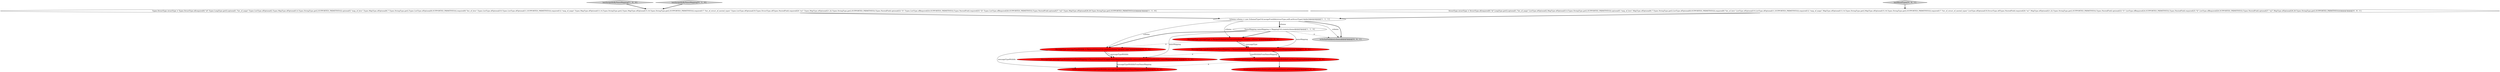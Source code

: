 digraph {
0 [style = filled, label = "testAssignIdsByNameMapping['1', '0', '0']", fillcolor = lightgray, shape = diamond image = "AAA0AAABBB1BBB"];
4 [style = filled, label = "Schema newSchema = ParquetSchemaUtil.convert(typeWithIdsFromNameMapping)@@@8@@@['1', '0', '0']", fillcolor = red, shape = ellipse image = "AAA1AAABBB1BBB"];
3 [style = filled, label = "MessageType messageType = ParquetSchemaUtil.convert(schema,\"complex_schema\")@@@6@@@['1', '0', '0']", fillcolor = red, shape = ellipse image = "AAA1AAABBB1BBB"];
2 [style = filled, label = "NameMapping nameMapping = MappingUtil.create(schema)@@@5@@@['1', '1', '0']", fillcolor = white, shape = ellipse image = "AAA0AAABBB1BBB"];
9 [style = filled, label = "Assert.assertEquals(messageTypeWithIds,messageTypeWithIdsFromNameMapping)@@@8@@@['0', '1', '0']", fillcolor = red, shape = ellipse image = "AAA1AAABBB2BBB"];
7 [style = filled, label = "Types.StructType structType = Types.StructType.of(required(0,\"id\",Types.LongType.get()),optional(1,\"list_of_maps\",Types.ListType.ofOptional(2,Types.MapType.ofOptional(3,4,Types.StringType.get(),SUPPORTED_PRIMITIVES))),optional(5,\"map_of_lists\",Types.MapType.ofOptional(6,7,Types.StringType.get(),Types.ListType.ofOptional(8,SUPPORTED_PRIMITIVES))),required(9,\"list_of_lists\",Types.ListType.ofOptional(10,Types.ListType.ofOptional(11,SUPPORTED_PRIMITIVES))),required(12,\"map_of_maps\",Types.MapType.ofOptional(13,14,Types.StringType.get(),Types.MapType.ofOptional(15,16,Types.StringType.get(),SUPPORTED_PRIMITIVES))),required(17,\"list_of_struct_of_nested_types\",Types.ListType.ofOptional(19,Types.StructType.of(Types.NestedField.required(20,\"m1\",Types.MapType.ofOptional(21,22,Types.StringType.get(),SUPPORTED_PRIMITIVES)),Types.NestedField.optional(23,\"l1\",Types.ListType.ofRequired(24,SUPPORTED_PRIMITIVES)),Types.NestedField.required(25,\"l2\",Types.ListType.ofRequired(26,SUPPORTED_PRIMITIVES)),Types.NestedField.optional(27,\"m2\",Types.MapType.ofOptional(28,29,Types.StringType.get(),SUPPORTED_PRIMITIVES))))))@@@3@@@['1', '1', '0']", fillcolor = white, shape = ellipse image = "AAA0AAABBB1BBB"];
6 [style = filled, label = "Schema schema = new Schema(TypeUtil.assignFreshIds(structType,null).asStructType().fields())@@@4@@@['1', '1', '1']", fillcolor = white, shape = ellipse image = "AAA0AAABBB1BBB"];
8 [style = filled, label = "MessageType messageTypeWithIds = ParquetSchemaUtil.convert(schema,\"parquet_type\")@@@6@@@['0', '1', '0']", fillcolor = red, shape = ellipse image = "AAA1AAABBB2BBB"];
10 [style = filled, label = "testAssignIdsByNameMapping['0', '1', '0']", fillcolor = lightgray, shape = diamond image = "AAA0AAABBB2BBB"];
13 [style = filled, label = "writeAndValidate(schema)@@@5@@@['0', '0', '1']", fillcolor = lightgray, shape = ellipse image = "AAA0AAABBB3BBB"];
11 [style = filled, label = "MessageType messageTypeWithIdsFromNameMapping = ParquetSchemaUtil.applyNameMapping(RemoveIds.removeIds(messageTypeWithIds),nameMapping)@@@7@@@['0', '1', '0']", fillcolor = red, shape = ellipse image = "AAA1AAABBB2BBB"];
1 [style = filled, label = "MessageType typeWithIdsFromNameMapping = ParquetSchemaUtil.applyNameMapping(messageType,nameMapping)@@@7@@@['1', '0', '0']", fillcolor = red, shape = ellipse image = "AAA1AAABBB1BBB"];
12 [style = filled, label = "testMixedTypes['0', '0', '1']", fillcolor = lightgray, shape = diamond image = "AAA0AAABBB3BBB"];
5 [style = filled, label = "Assert.assertEquals(schema.asStruct(),newSchema.asStruct())@@@9@@@['1', '0', '0']", fillcolor = red, shape = ellipse image = "AAA1AAABBB1BBB"];
14 [style = filled, label = "StructType structType = StructType.of(required(0,\"id\",LongType.get()),optional(1,\"list_of_maps\",ListType.ofOptional(2,MapType.ofOptional(3,4,Types.StringType.get(),SUPPORTED_PRIMITIVES))),optional(5,\"map_of_lists\",MapType.ofOptional(6,7,Types.StringType.get(),ListType.ofOptional(8,SUPPORTED_PRIMITIVES))),required(9,\"list_of_lists\",ListType.ofOptional(10,ListType.ofOptional(11,SUPPORTED_PRIMITIVES))),required(12,\"map_of_maps\",MapType.ofOptional(13,14,Types.StringType.get(),MapType.ofOptional(15,16,Types.StringType.get(),SUPPORTED_PRIMITIVES))),required(17,\"list_of_struct_of_nested_types\",ListType.ofOptional(19,StructType.of(Types.NestedField.required(20,\"m1\",MapType.ofOptional(21,22,Types.StringType.get(),SUPPORTED_PRIMITIVES)),Types.NestedField.optional(23,\"l1\",ListType.ofRequired(24,SUPPORTED_PRIMITIVES)),Types.NestedField.required(25,\"l2\",ListType.ofRequired(26,SUPPORTED_PRIMITIVES)),Types.NestedField.optional(27,\"m2\",MapType.ofOptional(28,29,Types.StringType.get(),SUPPORTED_PRIMITIVES))))))@@@3@@@['0', '0', '1']", fillcolor = white, shape = ellipse image = "AAA0AAABBB3BBB"];
1->4 [style = bold, label=""];
3->1 [style = bold, label=""];
2->3 [style = bold, label=""];
2->11 [style = solid, label="nameMapping"];
11->9 [style = bold, label=""];
1->4 [style = solid, label="typeWithIdsFromNameMapping"];
6->13 [style = solid, label="schema"];
10->7 [style = bold, label=""];
6->3 [style = solid, label="schema"];
3->1 [style = solid, label="messageType"];
6->8 [style = solid, label="schema"];
0->7 [style = bold, label=""];
6->2 [style = bold, label=""];
6->2 [style = solid, label="schema"];
4->9 [style = dashed, label="0"];
8->11 [style = solid, label="messageTypeWithIds"];
11->9 [style = solid, label="messageTypeWithIdsFromNameMapping"];
1->11 [style = dashed, label="0"];
2->13 [style = dashed, label="0"];
6->13 [style = bold, label=""];
2->1 [style = solid, label="nameMapping"];
7->6 [style = bold, label=""];
12->14 [style = bold, label=""];
3->8 [style = dashed, label="0"];
8->9 [style = solid, label="messageTypeWithIds"];
8->11 [style = bold, label=""];
4->5 [style = bold, label=""];
14->6 [style = bold, label=""];
2->8 [style = bold, label=""];
}
